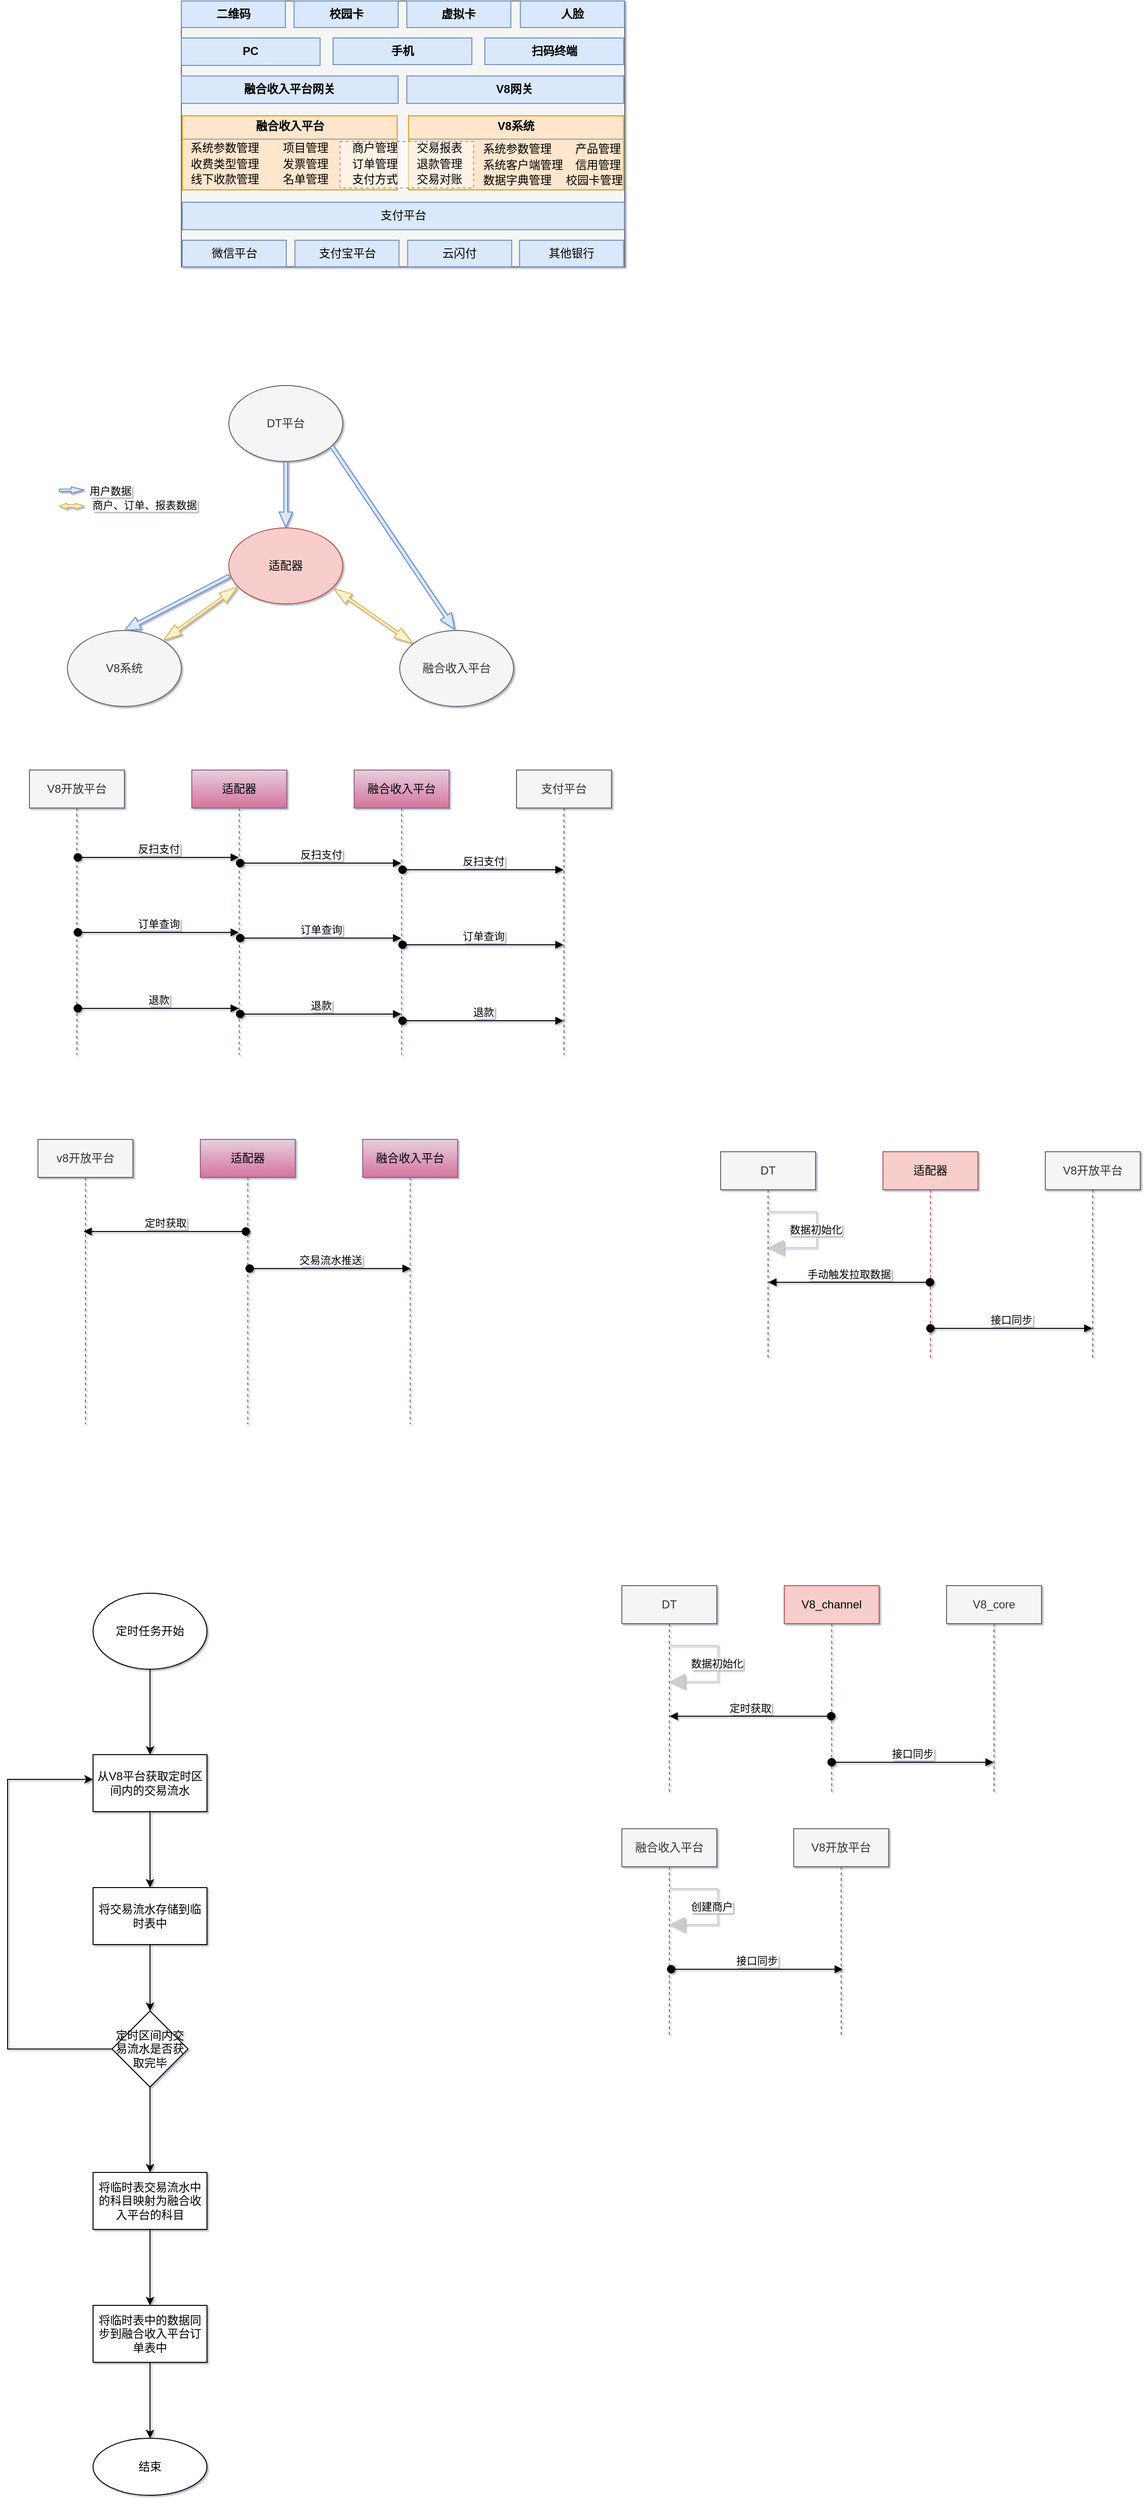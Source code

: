 <mxfile version="15.4.1" type="github">
  <diagram id="B5he_3Ifh79qYKnACxuL" name="第 1 页">
    <mxGraphModel dx="1325" dy="-134" grid="0" gridSize="10" guides="1" tooltips="1" connect="1" arrows="1" fold="1" page="0" pageScale="1" pageWidth="827" pageHeight="1169" background="#ffffff" math="0" shadow="1">
      <root>
        <mxCell id="0" />
        <mxCell id="1" parent="0" />
        <mxCell id="1ZKWYTTWzYiuFIbl6tK7-93" value="" style="group;fillColor=#f5f5f5;strokeColor=#666666;fontColor=#333333;" parent="1" vertex="1" connectable="0">
          <mxGeometry x="-374" y="597" width="467" height="280" as="geometry" />
        </mxCell>
        <mxCell id="1ZKWYTTWzYiuFIbl6tK7-92" value="" style="group;container=0;" parent="1ZKWYTTWzYiuFIbl6tK7-93" vertex="1" connectable="0">
          <mxGeometry width="467" height="280" as="geometry" />
        </mxCell>
        <mxCell id="1ZKWYTTWzYiuFIbl6tK7-33" value="PC" style="rounded=0;whiteSpace=wrap;html=1;comic=0;jiggle=2;strokeWidth=1;fontStyle=1;fillColor=#dae8fc;strokeColor=#6c8ebf;" parent="1ZKWYTTWzYiuFIbl6tK7-93" vertex="1">
          <mxGeometry y="39" width="146.137" height="28.9" as="geometry" />
        </mxCell>
        <mxCell id="1ZKWYTTWzYiuFIbl6tK7-35" value="二维码" style="rounded=0;whiteSpace=wrap;html=1;comic=0;jiggle=2;strokeWidth=1;fontStyle=1;fillColor=#dae8fc;strokeColor=#6c8ebf;" parent="1ZKWYTTWzYiuFIbl6tK7-93" vertex="1">
          <mxGeometry width="109.603" height="28" as="geometry" />
        </mxCell>
        <mxCell id="1ZKWYTTWzYiuFIbl6tK7-36" value="校园卡" style="rounded=0;whiteSpace=wrap;html=1;comic=0;jiggle=2;strokeWidth=1;fontStyle=1;fillColor=#dae8fc;strokeColor=#6c8ebf;" parent="1ZKWYTTWzYiuFIbl6tK7-93" vertex="1">
          <mxGeometry x="118.736" width="109.603" height="28" as="geometry" />
        </mxCell>
        <mxCell id="1ZKWYTTWzYiuFIbl6tK7-37" value="虚拟卡" style="rounded=0;whiteSpace=wrap;html=1;comic=0;jiggle=2;strokeWidth=1;fontStyle=1;fillColor=#dae8fc;strokeColor=#6c8ebf;" parent="1ZKWYTTWzYiuFIbl6tK7-93" vertex="1">
          <mxGeometry x="237.473" width="109.603" height="28" as="geometry" />
        </mxCell>
        <mxCell id="1ZKWYTTWzYiuFIbl6tK7-38" value="人脸" style="rounded=0;whiteSpace=wrap;html=1;comic=0;jiggle=2;strokeWidth=1;fontStyle=1;fillColor=#dae8fc;strokeColor=#6c8ebf;" parent="1ZKWYTTWzYiuFIbl6tK7-93" vertex="1">
          <mxGeometry x="357.126" width="109.603" height="28" as="geometry" />
        </mxCell>
        <mxCell id="1ZKWYTTWzYiuFIbl6tK7-42" value="手机" style="rounded=0;whiteSpace=wrap;html=1;comic=0;jiggle=2;strokeWidth=1;fontStyle=1;fillColor=#dae8fc;strokeColor=#6c8ebf;" parent="1ZKWYTTWzYiuFIbl6tK7-93" vertex="1">
          <mxGeometry x="159.838" y="39" width="146.137" height="28" as="geometry" />
        </mxCell>
        <mxCell id="1ZKWYTTWzYiuFIbl6tK7-43" value="扫码终端" style="rounded=0;whiteSpace=wrap;html=1;comic=0;jiggle=2;strokeWidth=1;fontStyle=1;fillColor=#dae8fc;strokeColor=#6c8ebf;" parent="1ZKWYTTWzYiuFIbl6tK7-93" vertex="1">
          <mxGeometry x="319.672" y="39" width="146.137" height="28" as="geometry" />
        </mxCell>
        <mxCell id="1ZKWYTTWzYiuFIbl6tK7-44" value="融合收入平台网关" style="rounded=0;whiteSpace=wrap;html=1;comic=0;jiggle=2;strokeWidth=1;fontStyle=1;fillColor=#dae8fc;strokeColor=#6c8ebf;" parent="1ZKWYTTWzYiuFIbl6tK7-93" vertex="1">
          <mxGeometry y="79" width="228.339" height="28.9" as="geometry" />
        </mxCell>
        <mxCell id="1ZKWYTTWzYiuFIbl6tK7-46" value="V8网关" style="rounded=0;whiteSpace=wrap;html=1;comic=0;jiggle=2;strokeWidth=1;fontStyle=1;fillColor=#dae8fc;strokeColor=#6c8ebf;" parent="1ZKWYTTWzYiuFIbl6tK7-93" vertex="1">
          <mxGeometry x="237.473" y="79" width="228.339" height="28.9" as="geometry" />
        </mxCell>
        <mxCell id="1ZKWYTTWzYiuFIbl6tK7-51" value="支付平台" style="rounded=0;whiteSpace=wrap;html=1;comic=0;jiggle=2;strokeWidth=1;fillColor=#dae8fc;strokeColor=#6c8ebf;" parent="1ZKWYTTWzYiuFIbl6tK7-93" vertex="1">
          <mxGeometry x="0.913" y="212" width="465.812" height="28.9" as="geometry" />
        </mxCell>
        <mxCell id="1ZKWYTTWzYiuFIbl6tK7-52" value="微信平台" style="rounded=0;whiteSpace=wrap;html=1;comic=0;jiggle=2;strokeWidth=1;fillColor=#dae8fc;strokeColor=#6c8ebf;" parent="1ZKWYTTWzYiuFIbl6tK7-93" vertex="1">
          <mxGeometry x="0.913" y="252" width="109.603" height="28" as="geometry" />
        </mxCell>
        <mxCell id="1ZKWYTTWzYiuFIbl6tK7-53" value="支付宝平台" style="rounded=0;whiteSpace=wrap;html=1;comic=0;jiggle=2;strokeWidth=1;fillColor=#dae8fc;strokeColor=#6c8ebf;" parent="1ZKWYTTWzYiuFIbl6tK7-93" vertex="1">
          <mxGeometry x="119.65" y="252" width="109.603" height="28" as="geometry" />
        </mxCell>
        <mxCell id="1ZKWYTTWzYiuFIbl6tK7-54" value="云闪付" style="rounded=0;whiteSpace=wrap;html=1;comic=0;jiggle=2;strokeWidth=1;fillColor=#dae8fc;strokeColor=#6c8ebf;" parent="1ZKWYTTWzYiuFIbl6tK7-93" vertex="1">
          <mxGeometry x="238.386" y="252" width="109.603" height="28" as="geometry" />
        </mxCell>
        <mxCell id="1ZKWYTTWzYiuFIbl6tK7-55" value="其他银行" style="rounded=0;whiteSpace=wrap;html=1;comic=0;jiggle=2;strokeWidth=1;fillColor=#dae8fc;strokeColor=#6c8ebf;" parent="1ZKWYTTWzYiuFIbl6tK7-93" vertex="1">
          <mxGeometry x="356.209" y="252" width="109.603" height="28" as="geometry" />
        </mxCell>
        <mxCell id="1ZKWYTTWzYiuFIbl6tK7-58" value="&lt;p style=&quot;margin: 0px ; margin-top: 4px ; text-align: center&quot;&gt;&lt;b&gt;融合收入平台&lt;/b&gt;&lt;/p&gt;&lt;hr size=&quot;1&quot;&gt;&lt;div style=&quot;height: 2px&quot;&gt;&lt;/div&gt;" style="verticalAlign=top;align=left;overflow=fill;fontSize=12;fontFamily=Helvetica;html=1;rounded=0;comic=0;jiggle=2;strokeWidth=1;fillColor=#ffe6cc;strokeColor=#d79b00;" parent="1ZKWYTTWzYiuFIbl6tK7-93" vertex="1">
          <mxGeometry x="0.913" y="121" width="226.513" height="78" as="geometry" />
        </mxCell>
        <mxCell id="1ZKWYTTWzYiuFIbl6tK7-60" value="&lt;p style=&quot;margin: 0px ; margin-top: 4px ; text-align: center&quot;&gt;&lt;b&gt;V8系统&lt;/b&gt;&lt;/p&gt;&lt;hr size=&quot;1&quot;&gt;&lt;div style=&quot;height: 2px&quot;&gt;&lt;br&gt;&lt;/div&gt;" style="verticalAlign=top;align=left;overflow=fill;fontSize=12;fontFamily=Helvetica;html=1;rounded=0;comic=0;jiggle=2;strokeWidth=1;fillColor=#ffe6cc;strokeColor=#d79b00;" parent="1ZKWYTTWzYiuFIbl6tK7-93" vertex="1">
          <mxGeometry x="239.3" y="121" width="226.513" height="78" as="geometry" />
        </mxCell>
        <mxCell id="1ZKWYTTWzYiuFIbl6tK7-61" value="系统参数管理" style="text;html=1;strokeColor=none;fillColor=none;align=left;verticalAlign=middle;whiteSpace=wrap;rounded=0;comic=0;jiggle=2;" parent="1ZKWYTTWzYiuFIbl6tK7-93" vertex="1">
          <mxGeometry x="8.22" y="145" width="93.162" height="20" as="geometry" />
        </mxCell>
        <mxCell id="1ZKWYTTWzYiuFIbl6tK7-62" value="收费类型管理" style="text;html=1;strokeColor=none;fillColor=none;align=left;verticalAlign=middle;whiteSpace=wrap;rounded=0;comic=0;jiggle=2;" parent="1ZKWYTTWzYiuFIbl6tK7-93" vertex="1">
          <mxGeometry x="8.22" y="162" width="93.162" height="20" as="geometry" />
        </mxCell>
        <mxCell id="1ZKWYTTWzYiuFIbl6tK7-69" value="项目管理" style="text;html=1;strokeColor=none;fillColor=none;align=left;verticalAlign=middle;whiteSpace=wrap;rounded=0;comic=0;jiggle=2;" parent="1ZKWYTTWzYiuFIbl6tK7-93" vertex="1">
          <mxGeometry x="105.036" y="145" width="93.162" height="20" as="geometry" />
        </mxCell>
        <mxCell id="1ZKWYTTWzYiuFIbl6tK7-70" value="发票管理" style="text;html=1;strokeColor=none;fillColor=none;align=left;verticalAlign=middle;whiteSpace=wrap;rounded=0;comic=0;jiggle=2;" parent="1ZKWYTTWzYiuFIbl6tK7-93" vertex="1">
          <mxGeometry x="105.036" y="162" width="93.162" height="20" as="geometry" />
        </mxCell>
        <mxCell id="1ZKWYTTWzYiuFIbl6tK7-71" value="线下收款管理" style="text;html=1;strokeColor=none;fillColor=none;align=left;verticalAlign=middle;whiteSpace=wrap;rounded=0;comic=0;jiggle=2;" parent="1ZKWYTTWzYiuFIbl6tK7-93" vertex="1">
          <mxGeometry x="8.22" y="178" width="93.162" height="20" as="geometry" />
        </mxCell>
        <mxCell id="1ZKWYTTWzYiuFIbl6tK7-73" value="名单管理" style="text;html=1;strokeColor=none;fillColor=none;align=left;verticalAlign=middle;whiteSpace=wrap;rounded=0;comic=0;jiggle=2;" parent="1ZKWYTTWzYiuFIbl6tK7-93" vertex="1">
          <mxGeometry x="105.036" y="178" width="93.162" height="20" as="geometry" />
        </mxCell>
        <mxCell id="1ZKWYTTWzYiuFIbl6tK7-74" value="" style="rounded=0;whiteSpace=wrap;html=1;comic=0;jiggle=2;strokeWidth=1;dashed=1;opacity=50;strokeColor=#4D4D4D;" parent="1ZKWYTTWzYiuFIbl6tK7-93" vertex="1">
          <mxGeometry x="167.144" y="148" width="140.657" height="49" as="geometry" />
        </mxCell>
        <mxCell id="1ZKWYTTWzYiuFIbl6tK7-76" value="商户管理" style="text;html=1;strokeColor=none;fillColor=none;align=left;verticalAlign=middle;whiteSpace=wrap;rounded=0;comic=0;jiggle=2;" parent="1ZKWYTTWzYiuFIbl6tK7-93" vertex="1">
          <mxGeometry x="178.105" y="145" width="93.162" height="20" as="geometry" />
        </mxCell>
        <mxCell id="1ZKWYTTWzYiuFIbl6tK7-77" value="交易报表" style="text;html=1;strokeColor=none;fillColor=none;align=left;verticalAlign=middle;whiteSpace=wrap;rounded=0;comic=0;jiggle=2;" parent="1ZKWYTTWzYiuFIbl6tK7-93" vertex="1">
          <mxGeometry x="246.15" y="145" width="93.162" height="20" as="geometry" />
        </mxCell>
        <mxCell id="1ZKWYTTWzYiuFIbl6tK7-79" value="订单管理" style="text;html=1;strokeColor=none;fillColor=none;align=left;verticalAlign=middle;whiteSpace=wrap;rounded=0;comic=0;jiggle=2;" parent="1ZKWYTTWzYiuFIbl6tK7-93" vertex="1">
          <mxGeometry x="178.105" y="162" width="93.162" height="20" as="geometry" />
        </mxCell>
        <mxCell id="1ZKWYTTWzYiuFIbl6tK7-80" value="退款管理" style="text;html=1;strokeColor=none;fillColor=none;align=left;verticalAlign=middle;whiteSpace=wrap;rounded=0;comic=0;jiggle=2;" parent="1ZKWYTTWzYiuFIbl6tK7-93" vertex="1">
          <mxGeometry x="246.15" y="162" width="93.162" height="20" as="geometry" />
        </mxCell>
        <mxCell id="1ZKWYTTWzYiuFIbl6tK7-81" value="支付方式" style="text;html=1;strokeColor=none;fillColor=none;align=left;verticalAlign=middle;whiteSpace=wrap;rounded=0;comic=0;jiggle=2;" parent="1ZKWYTTWzYiuFIbl6tK7-93" vertex="1">
          <mxGeometry x="178.105" y="178" width="93.162" height="20" as="geometry" />
        </mxCell>
        <mxCell id="1ZKWYTTWzYiuFIbl6tK7-82" value="系统参数管理" style="text;html=1;strokeColor=none;fillColor=none;align=left;verticalAlign=middle;whiteSpace=wrap;rounded=0;comic=0;jiggle=2;" parent="1ZKWYTTWzYiuFIbl6tK7-93" vertex="1">
          <mxGeometry x="316.022" y="146" width="93.162" height="20" as="geometry" />
        </mxCell>
        <mxCell id="1ZKWYTTWzYiuFIbl6tK7-83" value="系统客户端管理" style="text;html=1;strokeColor=none;fillColor=none;align=left;verticalAlign=middle;whiteSpace=wrap;rounded=0;comic=0;jiggle=2;" parent="1ZKWYTTWzYiuFIbl6tK7-93" vertex="1">
          <mxGeometry x="316.022" y="163" width="93.162" height="20" as="geometry" />
        </mxCell>
        <mxCell id="1ZKWYTTWzYiuFIbl6tK7-84" value="产品管理" style="text;html=1;strokeColor=none;fillColor=none;align=left;verticalAlign=middle;whiteSpace=wrap;rounded=0;comic=0;jiggle=2;" parent="1ZKWYTTWzYiuFIbl6tK7-93" vertex="1">
          <mxGeometry x="412.84" y="146" width="52.16" height="20" as="geometry" />
        </mxCell>
        <mxCell id="1ZKWYTTWzYiuFIbl6tK7-85" value="信用管理" style="text;html=1;strokeColor=none;fillColor=none;align=left;verticalAlign=middle;whiteSpace=wrap;rounded=0;comic=0;jiggle=2;" parent="1ZKWYTTWzYiuFIbl6tK7-93" vertex="1">
          <mxGeometry x="412.84" y="163" width="51.16" height="20" as="geometry" />
        </mxCell>
        <mxCell id="1ZKWYTTWzYiuFIbl6tK7-86" value="数据字典管理" style="text;html=1;strokeColor=none;fillColor=none;align=left;verticalAlign=middle;whiteSpace=wrap;rounded=0;comic=0;jiggle=2;" parent="1ZKWYTTWzYiuFIbl6tK7-93" vertex="1">
          <mxGeometry x="316.022" y="179" width="93.162" height="20" as="geometry" />
        </mxCell>
        <mxCell id="1ZKWYTTWzYiuFIbl6tK7-87" value="校园卡管理" style="text;html=1;strokeColor=none;fillColor=none;align=left;verticalAlign=middle;whiteSpace=wrap;rounded=0;comic=0;jiggle=2;" parent="1ZKWYTTWzYiuFIbl6tK7-93" vertex="1">
          <mxGeometry x="402.79" y="179" width="62.21" height="20" as="geometry" />
        </mxCell>
        <mxCell id="1ZKWYTTWzYiuFIbl6tK7-90" value="交易对账" style="text;html=1;strokeColor=none;fillColor=none;align=left;verticalAlign=middle;whiteSpace=wrap;rounded=0;comic=0;jiggle=2;" parent="1ZKWYTTWzYiuFIbl6tK7-93" vertex="1">
          <mxGeometry x="246.15" y="178" width="93.162" height="20" as="geometry" />
        </mxCell>
        <mxCell id="1ZKWYTTWzYiuFIbl6tK7-122" value="" style="group" parent="1" vertex="1" connectable="0">
          <mxGeometry x="-503" y="1002" width="479" height="338" as="geometry" />
        </mxCell>
        <mxCell id="1ZKWYTTWzYiuFIbl6tK7-98" value="适配器" style="ellipse;whiteSpace=wrap;html=1;rounded=0;comic=0;jiggle=2;strokeWidth=1;align=center;fillColor=#f8cecc;strokeColor=#b85450;" parent="1ZKWYTTWzYiuFIbl6tK7-122" vertex="1">
          <mxGeometry x="179" y="150" width="120" height="80" as="geometry" />
        </mxCell>
        <mxCell id="1ZKWYTTWzYiuFIbl6tK7-99" value="DT平台" style="ellipse;whiteSpace=wrap;html=1;rounded=0;comic=0;jiggle=2;strokeWidth=1;align=center;fillColor=#f5f5f5;strokeColor=#666666;fontColor=#333333;" parent="1ZKWYTTWzYiuFIbl6tK7-122" vertex="1">
          <mxGeometry x="179" width="120" height="80" as="geometry" />
        </mxCell>
        <mxCell id="1ZKWYTTWzYiuFIbl6tK7-100" value="V8系统" style="ellipse;whiteSpace=wrap;html=1;rounded=0;comic=0;jiggle=2;strokeWidth=1;align=center;fillColor=#f5f5f5;strokeColor=#666666;fontColor=#333333;" parent="1ZKWYTTWzYiuFIbl6tK7-122" vertex="1">
          <mxGeometry x="9" y="258" width="120" height="80" as="geometry" />
        </mxCell>
        <mxCell id="1ZKWYTTWzYiuFIbl6tK7-101" value="融合收入平台" style="ellipse;whiteSpace=wrap;html=1;rounded=0;comic=0;jiggle=2;strokeWidth=1;align=center;fillColor=#f5f5f5;strokeColor=#666666;fontColor=#333333;" parent="1ZKWYTTWzYiuFIbl6tK7-122" vertex="1">
          <mxGeometry x="359" y="258" width="120" height="80" as="geometry" />
        </mxCell>
        <mxCell id="1ZKWYTTWzYiuFIbl6tK7-107" value="" style="shape=flexArrow;endArrow=classic;startArrow=classic;html=1;entryX=0.917;entryY=0.793;entryDx=0;entryDy=0;entryPerimeter=0;exitX=0.116;exitY=0.173;exitDx=0;exitDy=0;exitPerimeter=0;width=2.857;startSize=6.069;endWidth=8.653;endSize=6.069;startWidth=8.653;fillColor=#fff2cc;strokeColor=#d6b656;" parent="1ZKWYTTWzYiuFIbl6tK7-122" source="1ZKWYTTWzYiuFIbl6tK7-101" target="1ZKWYTTWzYiuFIbl6tK7-98" edge="1">
          <mxGeometry width="100" height="100" relative="1" as="geometry">
            <mxPoint x="375" y="266" as="sourcePoint" />
            <mxPoint x="309.28" y="221" as="targetPoint" />
          </mxGeometry>
        </mxCell>
        <mxCell id="1ZKWYTTWzYiuFIbl6tK7-109" value="" style="shape=flexArrow;endArrow=classic;startArrow=classic;html=1;entryX=0.079;entryY=0.777;entryDx=0;entryDy=0;entryPerimeter=0;width=2.857;startSize=6.069;endWidth=8.653;endSize=6.069;startWidth=8.653;fillColor=#fff2cc;strokeColor=#d6b656;" parent="1ZKWYTTWzYiuFIbl6tK7-122" source="1ZKWYTTWzYiuFIbl6tK7-100" target="1ZKWYTTWzYiuFIbl6tK7-98" edge="1">
          <mxGeometry width="100" height="100" relative="1" as="geometry">
            <mxPoint x="273.88" y="282.4" as="sourcePoint" />
            <mxPoint x="190.0" y="224" as="targetPoint" />
          </mxGeometry>
        </mxCell>
        <mxCell id="1ZKWYTTWzYiuFIbl6tK7-110" value="" style="shape=flexArrow;endArrow=classic;html=1;entryX=0.5;entryY=0;entryDx=0;entryDy=0;endWidth=9.143;endSize=5.08;width=4;exitX=0.5;exitY=1;exitDx=0;exitDy=0;fillColor=#dae8fc;strokeColor=#6c8ebf;" parent="1ZKWYTTWzYiuFIbl6tK7-122" source="1ZKWYTTWzYiuFIbl6tK7-99" target="1ZKWYTTWzYiuFIbl6tK7-98" edge="1">
          <mxGeometry width="50" height="50" relative="1" as="geometry">
            <mxPoint x="189" y="59" as="sourcePoint" />
            <mxPoint x="99" y="85" as="targetPoint" />
          </mxGeometry>
        </mxCell>
        <mxCell id="1ZKWYTTWzYiuFIbl6tK7-111" value="" style="shape=flexArrow;endArrow=classic;html=1;exitX=0.901;exitY=0.795;exitDx=0;exitDy=0;exitPerimeter=0;endWidth=9.143;endSize=5.08;width=4;fillColor=#dae8fc;strokeColor=#6c8ebf;" parent="1ZKWYTTWzYiuFIbl6tK7-122" source="1ZKWYTTWzYiuFIbl6tK7-99" edge="1">
          <mxGeometry width="50" height="50" relative="1" as="geometry">
            <mxPoint x="292.16" y="69.0" as="sourcePoint" />
            <mxPoint x="417" y="257" as="targetPoint" />
          </mxGeometry>
        </mxCell>
        <mxCell id="1ZKWYTTWzYiuFIbl6tK7-114" value="" style="shape=flexArrow;endArrow=classic;html=1;entryX=0.5;entryY=0;entryDx=0;entryDy=0;endWidth=9.143;endSize=5.08;width=4;exitX=0.008;exitY=0.631;exitDx=0;exitDy=0;fillColor=#dae8fc;strokeColor=#6c8ebf;exitPerimeter=0;" parent="1ZKWYTTWzYiuFIbl6tK7-122" source="1ZKWYTTWzYiuFIbl6tK7-98" target="1ZKWYTTWzYiuFIbl6tK7-100" edge="1">
          <mxGeometry width="50" height="50" relative="1" as="geometry">
            <mxPoint x="176" y="197" as="sourcePoint" />
            <mxPoint x="176" y="267" as="targetPoint" />
          </mxGeometry>
        </mxCell>
        <mxCell id="1ZKWYTTWzYiuFIbl6tK7-118" value="" style="shape=flexArrow;endArrow=classic;html=1;endWidth=3.455;endSize=4.195;width=2.581;fillColor=#dae8fc;strokeColor=#6c8ebf;" parent="1ZKWYTTWzYiuFIbl6tK7-122" edge="1">
          <mxGeometry width="50" height="50" relative="1" as="geometry">
            <mxPoint y="110.48" as="sourcePoint" />
            <mxPoint x="27" y="110" as="targetPoint" />
          </mxGeometry>
        </mxCell>
        <mxCell id="1ZKWYTTWzYiuFIbl6tK7-119" value="用户数据" style="edgeLabel;html=1;align=center;verticalAlign=middle;resizable=0;points=[];" parent="1ZKWYTTWzYiuFIbl6tK7-118" vertex="1" connectable="0">
          <mxGeometry x="-0.142" y="-2" relative="1" as="geometry">
            <mxPoint x="42" y="-2" as="offset" />
          </mxGeometry>
        </mxCell>
        <mxCell id="1ZKWYTTWzYiuFIbl6tK7-120" value="" style="shape=flexArrow;endArrow=classic;startArrow=classic;html=1;width=2.857;startSize=2.321;endWidth=2.12;endSize=2.724;startWidth=2.12;fillColor=#fff2cc;strokeColor=#d6b656;" parent="1ZKWYTTWzYiuFIbl6tK7-122" edge="1">
          <mxGeometry width="100" height="100" relative="1" as="geometry">
            <mxPoint y="127" as="sourcePoint" />
            <mxPoint x="27" y="127" as="targetPoint" />
          </mxGeometry>
        </mxCell>
        <mxCell id="1ZKWYTTWzYiuFIbl6tK7-121" value="商户、订单、报表数据" style="edgeLabel;html=1;align=center;verticalAlign=middle;resizable=0;points=[];" parent="1ZKWYTTWzYiuFIbl6tK7-120" vertex="1" connectable="0">
          <mxGeometry x="0.12" relative="1" as="geometry">
            <mxPoint x="75" y="-1" as="offset" />
          </mxGeometry>
        </mxCell>
        <mxCell id="MBkXxSXLPhC8qXbiF7OO-14" value="" style="group" parent="1" vertex="1" connectable="0">
          <mxGeometry x="-534" y="1407" width="613" height="300" as="geometry" />
        </mxCell>
        <mxCell id="MBkXxSXLPhC8qXbiF7OO-1" value="V8开放平台" style="shape=umlLifeline;perimeter=lifelinePerimeter;whiteSpace=wrap;html=1;container=1;collapsible=0;recursiveResize=0;outlineConnect=0;fillColor=#f5f5f5;strokeColor=#666666;fontColor=#333333;" parent="MBkXxSXLPhC8qXbiF7OO-14" vertex="1">
          <mxGeometry width="100" height="300" as="geometry" />
        </mxCell>
        <mxCell id="MBkXxSXLPhC8qXbiF7OO-5" value="反扫支付" style="html=1;verticalAlign=bottom;startArrow=oval;startFill=1;endArrow=block;startSize=8;" parent="MBkXxSXLPhC8qXbiF7OO-1" target="MBkXxSXLPhC8qXbiF7OO-2" edge="1">
          <mxGeometry width="60" relative="1" as="geometry">
            <mxPoint x="51" y="92" as="sourcePoint" />
            <mxPoint x="111" y="92" as="targetPoint" />
          </mxGeometry>
        </mxCell>
        <mxCell id="MBkXxSXLPhC8qXbiF7OO-2" value="适配器" style="shape=umlLifeline;perimeter=lifelinePerimeter;whiteSpace=wrap;html=1;container=1;collapsible=0;recursiveResize=0;outlineConnect=0;fillColor=#e6d0de;strokeColor=#996185;gradientColor=#d5739d;" parent="MBkXxSXLPhC8qXbiF7OO-14" vertex="1">
          <mxGeometry x="171" width="100" height="300" as="geometry" />
        </mxCell>
        <mxCell id="MBkXxSXLPhC8qXbiF7OO-3" value="融合收入平台" style="shape=umlLifeline;perimeter=lifelinePerimeter;whiteSpace=wrap;html=1;container=1;collapsible=0;recursiveResize=0;outlineConnect=0;fillColor=#e6d0de;strokeColor=#996185;gradientColor=#d5739d;" parent="MBkXxSXLPhC8qXbiF7OO-14" vertex="1">
          <mxGeometry x="342" width="100" height="300" as="geometry" />
        </mxCell>
        <mxCell id="MBkXxSXLPhC8qXbiF7OO-4" value="支付平台" style="shape=umlLifeline;perimeter=lifelinePerimeter;whiteSpace=wrap;html=1;container=1;collapsible=0;recursiveResize=0;outlineConnect=0;fillColor=#f5f5f5;strokeColor=#666666;fontColor=#333333;" parent="MBkXxSXLPhC8qXbiF7OO-14" vertex="1">
          <mxGeometry x="513" width="100" height="300" as="geometry" />
        </mxCell>
        <mxCell id="MBkXxSXLPhC8qXbiF7OO-6" value="反扫支付" style="html=1;verticalAlign=bottom;startArrow=oval;startFill=1;endArrow=block;startSize=8;" parent="MBkXxSXLPhC8qXbiF7OO-14" edge="1">
          <mxGeometry width="60" relative="1" as="geometry">
            <mxPoint x="222" y="98" as="sourcePoint" />
            <mxPoint x="391.5" y="98" as="targetPoint" />
          </mxGeometry>
        </mxCell>
        <mxCell id="MBkXxSXLPhC8qXbiF7OO-7" value="反扫支付" style="html=1;verticalAlign=bottom;startArrow=oval;startFill=1;endArrow=block;startSize=8;" parent="MBkXxSXLPhC8qXbiF7OO-14" edge="1">
          <mxGeometry width="60" relative="1" as="geometry">
            <mxPoint x="393" y="105" as="sourcePoint" />
            <mxPoint x="562.5" y="105" as="targetPoint" />
          </mxGeometry>
        </mxCell>
        <mxCell id="MBkXxSXLPhC8qXbiF7OO-8" value="订单查询" style="html=1;verticalAlign=bottom;startArrow=oval;startFill=1;endArrow=block;startSize=8;" parent="MBkXxSXLPhC8qXbiF7OO-14" edge="1">
          <mxGeometry width="60" relative="1" as="geometry">
            <mxPoint x="51" y="171" as="sourcePoint" />
            <mxPoint x="220.5" y="171" as="targetPoint" />
          </mxGeometry>
        </mxCell>
        <mxCell id="MBkXxSXLPhC8qXbiF7OO-9" value="订单查询" style="html=1;verticalAlign=bottom;startArrow=oval;startFill=1;endArrow=block;startSize=8;" parent="MBkXxSXLPhC8qXbiF7OO-14" edge="1">
          <mxGeometry width="60" relative="1" as="geometry">
            <mxPoint x="222" y="177" as="sourcePoint" />
            <mxPoint x="391.5" y="177" as="targetPoint" />
          </mxGeometry>
        </mxCell>
        <mxCell id="MBkXxSXLPhC8qXbiF7OO-10" value="订单查询" style="html=1;verticalAlign=bottom;startArrow=oval;startFill=1;endArrow=block;startSize=8;" parent="MBkXxSXLPhC8qXbiF7OO-14" edge="1">
          <mxGeometry width="60" relative="1" as="geometry">
            <mxPoint x="393" y="184" as="sourcePoint" />
            <mxPoint x="562.5" y="184" as="targetPoint" />
          </mxGeometry>
        </mxCell>
        <mxCell id="MBkXxSXLPhC8qXbiF7OO-11" value="退款" style="html=1;verticalAlign=bottom;startArrow=oval;startFill=1;endArrow=block;startSize=8;" parent="MBkXxSXLPhC8qXbiF7OO-14" edge="1">
          <mxGeometry width="60" relative="1" as="geometry">
            <mxPoint x="51" y="251" as="sourcePoint" />
            <mxPoint x="220.5" y="251" as="targetPoint" />
          </mxGeometry>
        </mxCell>
        <mxCell id="MBkXxSXLPhC8qXbiF7OO-12" value="退款" style="html=1;verticalAlign=bottom;startArrow=oval;startFill=1;endArrow=block;startSize=8;" parent="MBkXxSXLPhC8qXbiF7OO-14" edge="1">
          <mxGeometry width="60" relative="1" as="geometry">
            <mxPoint x="222" y="257" as="sourcePoint" />
            <mxPoint x="391.5" y="257" as="targetPoint" />
          </mxGeometry>
        </mxCell>
        <mxCell id="MBkXxSXLPhC8qXbiF7OO-13" value="退款" style="html=1;verticalAlign=bottom;startArrow=oval;startFill=1;endArrow=block;startSize=8;" parent="MBkXxSXLPhC8qXbiF7OO-14" edge="1">
          <mxGeometry width="60" relative="1" as="geometry">
            <mxPoint x="393" y="264" as="sourcePoint" />
            <mxPoint x="562.5" y="264" as="targetPoint" />
          </mxGeometry>
        </mxCell>
        <mxCell id="4CONYUpp8KFLaW4wbnXN-15" value="" style="group" parent="1" vertex="1" connectable="0">
          <mxGeometry x="-525" y="1796" width="442" height="300" as="geometry" />
        </mxCell>
        <mxCell id="4CONYUpp8KFLaW4wbnXN-2" value="v8开放平台" style="shape=umlLifeline;perimeter=lifelinePerimeter;whiteSpace=wrap;html=1;container=1;collapsible=0;recursiveResize=0;outlineConnect=0;fillColor=#f5f5f5;strokeColor=#666666;fontColor=#333333;" parent="4CONYUpp8KFLaW4wbnXN-15" vertex="1">
          <mxGeometry width="100" height="300" as="geometry" />
        </mxCell>
        <mxCell id="4CONYUpp8KFLaW4wbnXN-4" value="适配器" style="shape=umlLifeline;perimeter=lifelinePerimeter;whiteSpace=wrap;html=1;container=1;collapsible=0;recursiveResize=0;outlineConnect=0;fillColor=#e6d0de;strokeColor=#996185;gradientColor=#d5739d;" parent="4CONYUpp8KFLaW4wbnXN-15" vertex="1">
          <mxGeometry x="171" width="100" height="300" as="geometry" />
        </mxCell>
        <mxCell id="4CONYUpp8KFLaW4wbnXN-5" value="融合收入平台" style="shape=umlLifeline;perimeter=lifelinePerimeter;whiteSpace=wrap;html=1;container=1;collapsible=0;recursiveResize=0;outlineConnect=0;fillColor=#e6d0de;strokeColor=#996185;gradientColor=#d5739d;" parent="4CONYUpp8KFLaW4wbnXN-15" vertex="1">
          <mxGeometry x="342" width="100" height="300" as="geometry" />
        </mxCell>
        <mxCell id="4CONYUpp8KFLaW4wbnXN-7" value="交易流水推送" style="html=1;verticalAlign=bottom;startArrow=oval;startFill=1;endArrow=block;startSize=8;" parent="4CONYUpp8KFLaW4wbnXN-15" edge="1">
          <mxGeometry x="1" y="38" width="60" as="geometry">
            <mxPoint x="223" y="136" as="sourcePoint" />
            <mxPoint x="392.5" y="136" as="targetPoint" />
          </mxGeometry>
        </mxCell>
        <mxCell id="4CONYUpp8KFLaW4wbnXN-3" value="定时获取" style="html=1;verticalAlign=bottom;startArrow=oval;startFill=1;endArrow=block;startSize=8;" parent="4CONYUpp8KFLaW4wbnXN-15" edge="1">
          <mxGeometry width="60" relative="1" as="geometry">
            <mxPoint x="219" y="97" as="sourcePoint" />
            <mxPoint x="48" y="97" as="targetPoint" />
          </mxGeometry>
        </mxCell>
        <mxCell id="xW_fUPtoplTezoDZ2_0h-2" value="DT" style="shape=umlLifeline;perimeter=lifelinePerimeter;whiteSpace=wrap;html=1;container=1;collapsible=0;recursiveResize=0;outlineConnect=0;fillColor=#f5f5f5;strokeColor=#666666;fontColor=#333333;" parent="1" vertex="1">
          <mxGeometry x="194" y="1809" width="100" height="217" as="geometry" />
        </mxCell>
        <mxCell id="xW_fUPtoplTezoDZ2_0h-8" value="数据初始化" style="edgeStyle=orthogonalEdgeStyle;html=1;align=left;spacingLeft=2;endArrow=block;rounded=0;startSize=14;endSize=14;sourcePerimeterSpacing=8;targetPerimeterSpacing=8;fontSize=11;fontColor=#000000;strokeColor=#CCCCCC;" parent="xW_fUPtoplTezoDZ2_0h-2" target="xW_fUPtoplTezoDZ2_0h-2" edge="1">
          <mxGeometry x="-0.726" y="-19" relative="1" as="geometry">
            <mxPoint x="50" y="63" as="sourcePoint" />
            <Array as="points">
              <mxPoint x="101" y="63" />
              <mxPoint x="101" y="101" />
            </Array>
            <mxPoint x="55" y="83" as="targetPoint" />
            <mxPoint as="offset" />
          </mxGeometry>
        </mxCell>
        <mxCell id="xW_fUPtoplTezoDZ2_0h-3" value="适配器" style="shape=umlLifeline;perimeter=lifelinePerimeter;whiteSpace=wrap;html=1;container=1;collapsible=0;recursiveResize=0;outlineConnect=0;fillColor=#f8cecc;strokeColor=#b85450;" parent="1" vertex="1">
          <mxGeometry x="365" y="1809" width="100" height="217" as="geometry" />
        </mxCell>
        <mxCell id="xW_fUPtoplTezoDZ2_0h-4" value="V8开放平台" style="shape=umlLifeline;perimeter=lifelinePerimeter;whiteSpace=wrap;html=1;container=1;collapsible=0;recursiveResize=0;outlineConnect=0;fillColor=#f5f5f5;strokeColor=#666666;fontColor=#333333;" parent="1" vertex="1">
          <mxGeometry x="536" y="1809" width="100" height="217" as="geometry" />
        </mxCell>
        <mxCell id="xW_fUPtoplTezoDZ2_0h-5" value="手动触发拉取数据" style="html=1;verticalAlign=bottom;startArrow=oval;startFill=1;endArrow=block;startSize=8;" parent="1" edge="1">
          <mxGeometry x="195" y="1876" width="60" as="geometry">
            <mxPoint x="414.5" y="1946.5" as="sourcePoint" />
            <mxPoint x="244.267" y="1946.5" as="targetPoint" />
          </mxGeometry>
        </mxCell>
        <mxCell id="xW_fUPtoplTezoDZ2_0h-11" value="接口同步" style="html=1;verticalAlign=bottom;startArrow=oval;startFill=1;endArrow=block;startSize=8;" parent="1" source="xW_fUPtoplTezoDZ2_0h-3" target="xW_fUPtoplTezoDZ2_0h-4" edge="1">
          <mxGeometry x="205" y="1857" width="60" as="geometry">
            <mxPoint x="427" y="1955" as="sourcePoint" />
            <mxPoint x="254.024" y="1955" as="targetPoint" />
            <Array as="points">
              <mxPoint x="508" y="1995" />
            </Array>
          </mxGeometry>
        </mxCell>
        <mxCell id="HJQjmyDLI8KBlpkuEprF-1" value="DT" style="shape=umlLifeline;perimeter=lifelinePerimeter;whiteSpace=wrap;html=1;container=1;collapsible=0;recursiveResize=0;outlineConnect=0;fillColor=#f5f5f5;strokeColor=#666666;fontColor=#333333;" vertex="1" parent="1">
          <mxGeometry x="90" y="2266" width="100" height="217" as="geometry" />
        </mxCell>
        <mxCell id="HJQjmyDLI8KBlpkuEprF-2" value="数据初始化" style="edgeStyle=orthogonalEdgeStyle;html=1;align=left;spacingLeft=2;endArrow=block;rounded=0;startSize=14;endSize=14;sourcePerimeterSpacing=8;targetPerimeterSpacing=8;fontSize=11;fontColor=#000000;strokeColor=#CCCCCC;" edge="1" parent="HJQjmyDLI8KBlpkuEprF-1" target="HJQjmyDLI8KBlpkuEprF-1">
          <mxGeometry x="-0.726" y="-19" relative="1" as="geometry">
            <mxPoint x="50" y="63" as="sourcePoint" />
            <Array as="points">
              <mxPoint x="101" y="63" />
              <mxPoint x="101" y="101" />
            </Array>
            <mxPoint x="55" y="83" as="targetPoint" />
            <mxPoint as="offset" />
          </mxGeometry>
        </mxCell>
        <mxCell id="HJQjmyDLI8KBlpkuEprF-3" value="V8_channel" style="shape=umlLifeline;perimeter=lifelinePerimeter;whiteSpace=wrap;html=1;container=1;collapsible=0;recursiveResize=0;outlineConnect=0;fillColor=#f8cecc;strokeColor=#b85450;" vertex="1" parent="1">
          <mxGeometry x="261" y="2266" width="100" height="217" as="geometry" />
        </mxCell>
        <mxCell id="HJQjmyDLI8KBlpkuEprF-4" value="V8_core" style="shape=umlLifeline;perimeter=lifelinePerimeter;whiteSpace=wrap;html=1;container=1;collapsible=0;recursiveResize=0;outlineConnect=0;fillColor=#f5f5f5;strokeColor=#666666;fontColor=#333333;" vertex="1" parent="1">
          <mxGeometry x="432" y="2266" width="100" height="217" as="geometry" />
        </mxCell>
        <mxCell id="HJQjmyDLI8KBlpkuEprF-5" value="定时获取" style="html=1;verticalAlign=bottom;startArrow=oval;startFill=1;endArrow=block;startSize=8;" edge="1" parent="1">
          <mxGeometry x="91" y="2333" width="60" as="geometry">
            <mxPoint x="310.5" y="2403.5" as="sourcePoint" />
            <mxPoint x="140.267" y="2403.5" as="targetPoint" />
          </mxGeometry>
        </mxCell>
        <mxCell id="HJQjmyDLI8KBlpkuEprF-6" value="接口同步" style="html=1;verticalAlign=bottom;startArrow=oval;startFill=1;endArrow=block;startSize=8;" edge="1" parent="1" source="HJQjmyDLI8KBlpkuEprF-3" target="HJQjmyDLI8KBlpkuEprF-4">
          <mxGeometry x="101" y="2314" width="60" as="geometry">
            <mxPoint x="323" y="2412" as="sourcePoint" />
            <mxPoint x="150.024" y="2412" as="targetPoint" />
            <Array as="points">
              <mxPoint x="404" y="2452" />
            </Array>
          </mxGeometry>
        </mxCell>
        <mxCell id="HJQjmyDLI8KBlpkuEprF-7" value="融合收入平台" style="shape=umlLifeline;perimeter=lifelinePerimeter;whiteSpace=wrap;html=1;container=1;collapsible=0;recursiveResize=0;outlineConnect=0;fillColor=#f5f5f5;strokeColor=#666666;fontColor=#333333;" vertex="1" parent="1">
          <mxGeometry x="90" y="2522" width="100" height="217" as="geometry" />
        </mxCell>
        <mxCell id="HJQjmyDLI8KBlpkuEprF-8" value="创建商户" style="edgeStyle=orthogonalEdgeStyle;html=1;align=left;spacingLeft=2;endArrow=block;rounded=0;startSize=14;endSize=14;sourcePerimeterSpacing=8;targetPerimeterSpacing=8;fontSize=11;fontColor=#000000;strokeColor=#CCCCCC;" edge="1" parent="HJQjmyDLI8KBlpkuEprF-7" target="HJQjmyDLI8KBlpkuEprF-7">
          <mxGeometry x="-0.726" y="-19" relative="1" as="geometry">
            <mxPoint x="50" y="63" as="sourcePoint" />
            <Array as="points">
              <mxPoint x="101" y="63" />
              <mxPoint x="101" y="101" />
            </Array>
            <mxPoint x="55" y="83" as="targetPoint" />
            <mxPoint as="offset" />
          </mxGeometry>
        </mxCell>
        <mxCell id="HJQjmyDLI8KBlpkuEprF-10" value="V8开放平台" style="shape=umlLifeline;perimeter=lifelinePerimeter;whiteSpace=wrap;html=1;container=1;collapsible=0;recursiveResize=0;outlineConnect=0;fillColor=#f5f5f5;strokeColor=#666666;fontColor=#333333;" vertex="1" parent="1">
          <mxGeometry x="271" y="2522" width="100" height="217" as="geometry" />
        </mxCell>
        <mxCell id="HJQjmyDLI8KBlpkuEprF-11" value="接口同步" style="html=1;verticalAlign=bottom;startArrow=oval;startFill=1;endArrow=block;startSize=8;" edge="1" parent="1">
          <mxGeometry x="-52.08" y="2650" width="60" as="geometry">
            <mxPoint x="142.0" y="2670" as="sourcePoint" />
            <mxPoint x="322.69" y="2670" as="targetPoint" />
          </mxGeometry>
        </mxCell>
        <mxCell id="HJQjmyDLI8KBlpkuEprF-15" value="" style="edgeStyle=orthogonalEdgeStyle;rounded=0;orthogonalLoop=1;jettySize=auto;html=1;" edge="1" parent="1" source="HJQjmyDLI8KBlpkuEprF-13" target="HJQjmyDLI8KBlpkuEprF-14">
          <mxGeometry relative="1" as="geometry" />
        </mxCell>
        <mxCell id="HJQjmyDLI8KBlpkuEprF-13" value="定时任务开始" style="ellipse;whiteSpace=wrap;html=1;" vertex="1" parent="1">
          <mxGeometry x="-467" y="2274" width="120" height="80" as="geometry" />
        </mxCell>
        <mxCell id="HJQjmyDLI8KBlpkuEprF-17" value="" style="edgeStyle=orthogonalEdgeStyle;rounded=0;orthogonalLoop=1;jettySize=auto;html=1;" edge="1" parent="1" source="HJQjmyDLI8KBlpkuEprF-14" target="HJQjmyDLI8KBlpkuEprF-16">
          <mxGeometry relative="1" as="geometry" />
        </mxCell>
        <mxCell id="HJQjmyDLI8KBlpkuEprF-14" value="从V8平台获取定时区间内的交易流水" style="whiteSpace=wrap;html=1;" vertex="1" parent="1">
          <mxGeometry x="-467" y="2444" width="120" height="60" as="geometry" />
        </mxCell>
        <mxCell id="HJQjmyDLI8KBlpkuEprF-21" value="" style="edgeStyle=orthogonalEdgeStyle;rounded=0;orthogonalLoop=1;jettySize=auto;html=1;" edge="1" parent="1" source="HJQjmyDLI8KBlpkuEprF-16" target="HJQjmyDLI8KBlpkuEprF-20">
          <mxGeometry relative="1" as="geometry" />
        </mxCell>
        <mxCell id="HJQjmyDLI8KBlpkuEprF-16" value="将交易流水存储到临时表中" style="whiteSpace=wrap;html=1;" vertex="1" parent="1">
          <mxGeometry x="-467" y="2584" width="120" height="60" as="geometry" />
        </mxCell>
        <mxCell id="HJQjmyDLI8KBlpkuEprF-23" value="" style="edgeStyle=orthogonalEdgeStyle;rounded=0;orthogonalLoop=1;jettySize=auto;html=1;entryX=-0.002;entryY=0.439;entryDx=0;entryDy=0;entryPerimeter=0;exitX=0;exitY=0.5;exitDx=0;exitDy=0;" edge="1" parent="1" source="HJQjmyDLI8KBlpkuEprF-20" target="HJQjmyDLI8KBlpkuEprF-14">
          <mxGeometry relative="1" as="geometry">
            <mxPoint x="-449" y="2747" as="sourcePoint" />
            <mxPoint x="-507" y="2754" as="targetPoint" />
            <Array as="points">
              <mxPoint x="-557" y="2754" />
              <mxPoint x="-557" y="2470" />
              <mxPoint x="-467" y="2470" />
            </Array>
          </mxGeometry>
        </mxCell>
        <mxCell id="HJQjmyDLI8KBlpkuEprF-25" value="" style="edgeStyle=orthogonalEdgeStyle;rounded=0;orthogonalLoop=1;jettySize=auto;html=1;" edge="1" parent="1" source="HJQjmyDLI8KBlpkuEprF-20" target="HJQjmyDLI8KBlpkuEprF-24">
          <mxGeometry relative="1" as="geometry" />
        </mxCell>
        <mxCell id="HJQjmyDLI8KBlpkuEprF-20" value="定时区间内交易流水是否获取完毕" style="rhombus;whiteSpace=wrap;html=1;" vertex="1" parent="1">
          <mxGeometry x="-447" y="2714" width="80" height="80" as="geometry" />
        </mxCell>
        <mxCell id="HJQjmyDLI8KBlpkuEprF-27" value="" style="edgeStyle=orthogonalEdgeStyle;rounded=0;orthogonalLoop=1;jettySize=auto;html=1;" edge="1" parent="1" source="HJQjmyDLI8KBlpkuEprF-24" target="HJQjmyDLI8KBlpkuEprF-26">
          <mxGeometry relative="1" as="geometry" />
        </mxCell>
        <mxCell id="HJQjmyDLI8KBlpkuEprF-24" value="将临时表交易流水中的科目映射为融合收入平台的科目" style="whiteSpace=wrap;html=1;" vertex="1" parent="1">
          <mxGeometry x="-467" y="2884" width="120" height="60" as="geometry" />
        </mxCell>
        <mxCell id="HJQjmyDLI8KBlpkuEprF-31" value="" style="edgeStyle=orthogonalEdgeStyle;rounded=0;orthogonalLoop=1;jettySize=auto;html=1;" edge="1" parent="1" source="HJQjmyDLI8KBlpkuEprF-26" target="HJQjmyDLI8KBlpkuEprF-30">
          <mxGeometry relative="1" as="geometry" />
        </mxCell>
        <mxCell id="HJQjmyDLI8KBlpkuEprF-26" value="将临时表中的数据同步到融合收入平台订单表中" style="whiteSpace=wrap;html=1;" vertex="1" parent="1">
          <mxGeometry x="-467" y="3024" width="120" height="60" as="geometry" />
        </mxCell>
        <mxCell id="HJQjmyDLI8KBlpkuEprF-30" value="结束" style="ellipse;whiteSpace=wrap;html=1;" vertex="1" parent="1">
          <mxGeometry x="-467" y="3164" width="120" height="60" as="geometry" />
        </mxCell>
      </root>
    </mxGraphModel>
  </diagram>
</mxfile>
